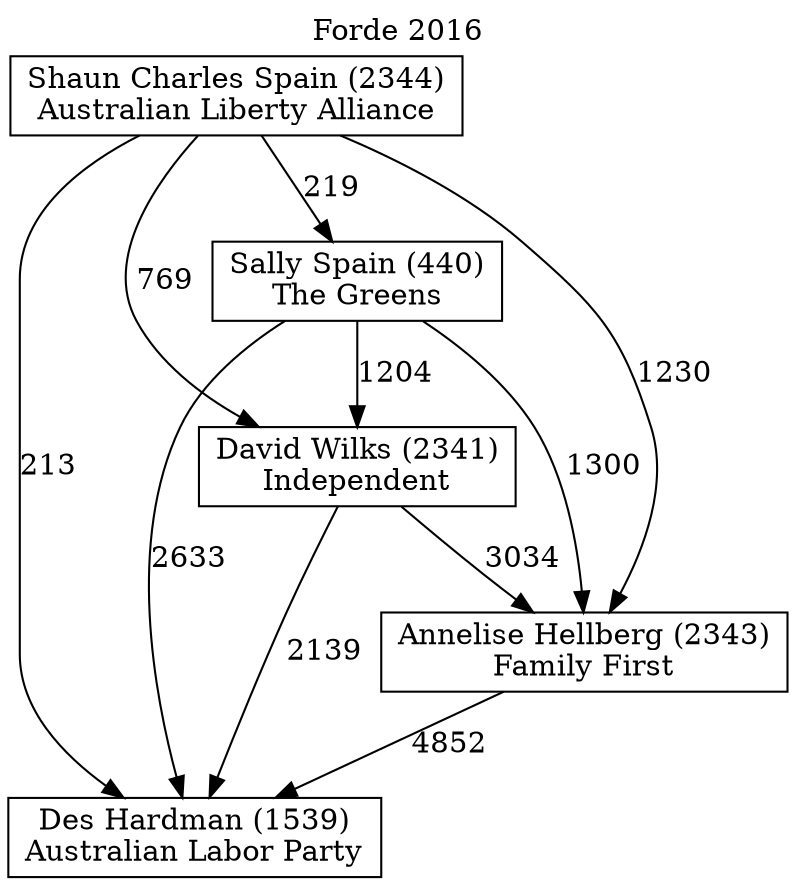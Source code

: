 // House preference flow
digraph "Des Hardman (1539)_Forde_2016" {
	graph [label="Forde 2016" labelloc=t mclimit=10]
	node [shape=box]
	"Sally Spain (440)" [label="Sally Spain (440)
The Greens"]
	"Shaun Charles Spain (2344)" [label="Shaun Charles Spain (2344)
Australian Liberty Alliance"]
	"Annelise Hellberg (2343)" [label="Annelise Hellberg (2343)
Family First"]
	"David Wilks (2341)" [label="David Wilks (2341)
Independent"]
	"Des Hardman (1539)" [label="Des Hardman (1539)
Australian Labor Party"]
	"Shaun Charles Spain (2344)" -> "Annelise Hellberg (2343)" [label=1230]
	"Shaun Charles Spain (2344)" -> "David Wilks (2341)" [label=769]
	"Shaun Charles Spain (2344)" -> "Sally Spain (440)" [label=219]
	"David Wilks (2341)" -> "Des Hardman (1539)" [label=2139]
	"Annelise Hellberg (2343)" -> "Des Hardman (1539)" [label=4852]
	"Sally Spain (440)" -> "Annelise Hellberg (2343)" [label=1300]
	"Sally Spain (440)" -> "Des Hardman (1539)" [label=2633]
	"David Wilks (2341)" -> "Annelise Hellberg (2343)" [label=3034]
	"Shaun Charles Spain (2344)" -> "Des Hardman (1539)" [label=213]
	"Sally Spain (440)" -> "David Wilks (2341)" [label=1204]
}
